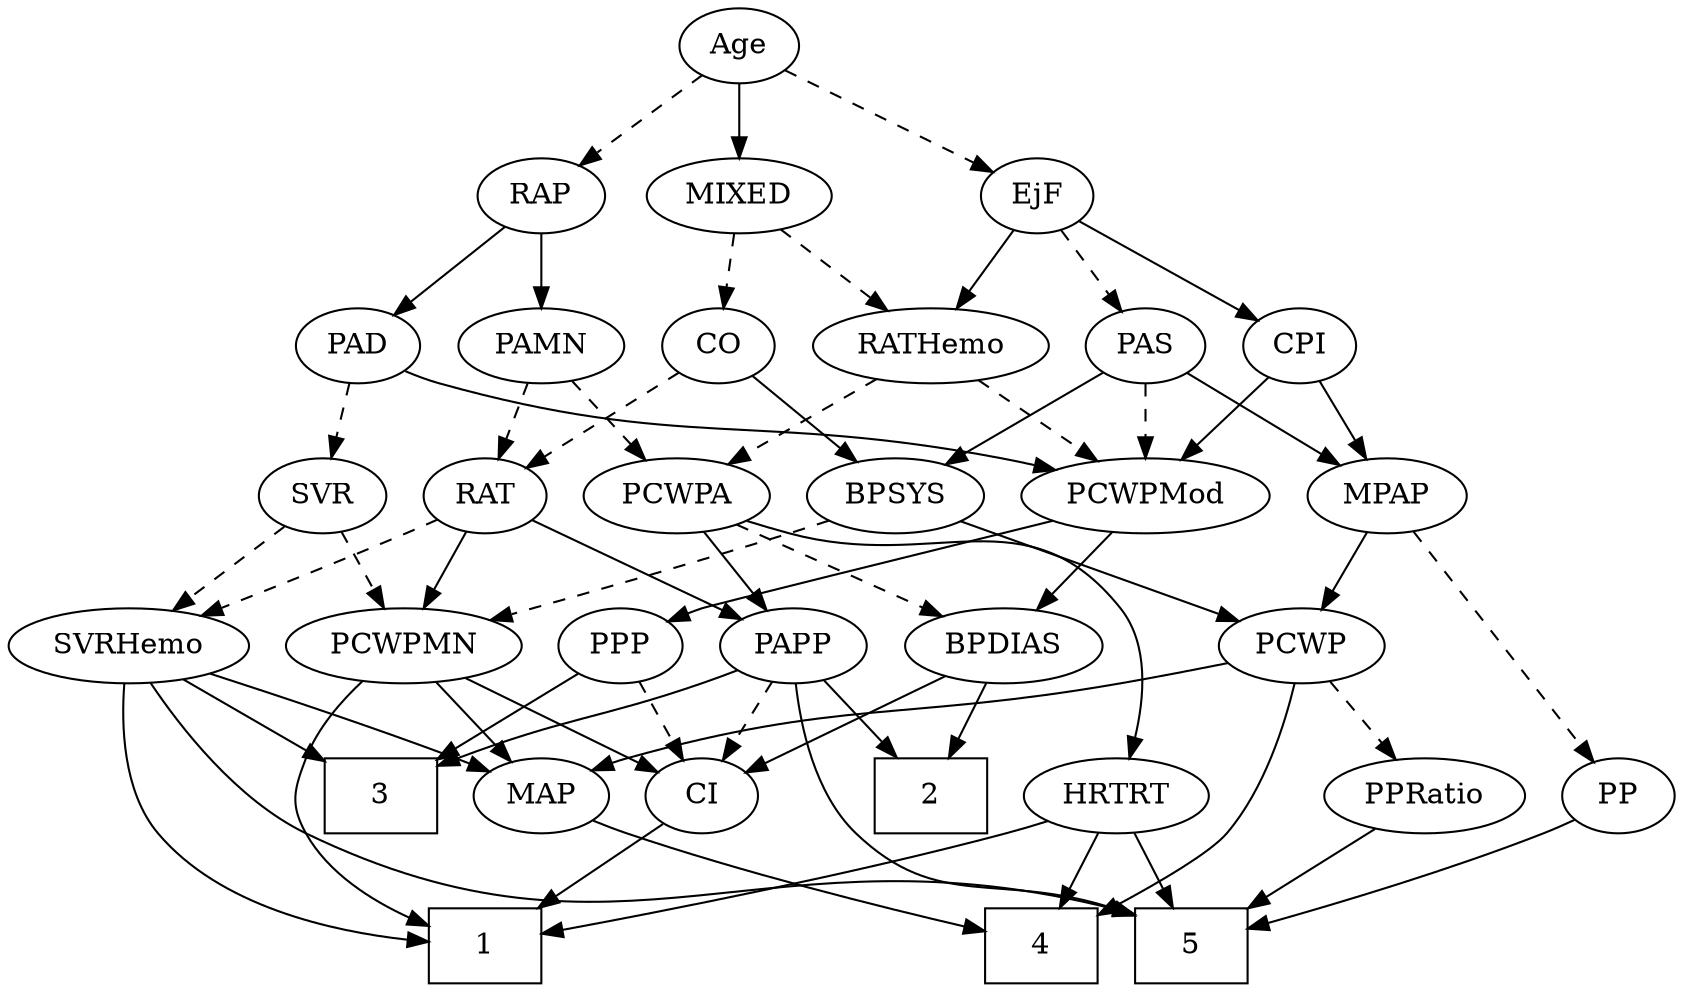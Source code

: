 strict digraph {
	graph [bb="0,0,750.05,468"];
	node [label="\N"];
	1	[height=0.5,
		pos="565,18",
		shape=box,
		width=0.75];
	2	[height=0.5,
		pos="333,90",
		shape=box,
		width=0.75];
	3	[height=0.5,
		pos="515,90",
		shape=box,
		width=0.75];
	4	[height=0.5,
		pos="284,18",
		shape=box,
		width=0.75];
	5	[height=0.5,
		pos="212,18",
		shape=box,
		width=0.75];
	Age	[height=0.5,
		pos="337,450",
		width=0.75];
	EjF	[height=0.5,
		pos="248,378",
		width=0.75];
	Age -> EjF	[pos="e,264.97,392.35 320.26,435.83 306.92,425.34 288.04,410.49 272.92,398.6",
		style=dashed];
	RAP	[height=0.5,
		pos="464,378",
		width=0.77632];
	Age -> RAP	[pos="e,443.55,390.27 357.12,437.91 377.99,426.41 410.84,408.3 434.61,395.2",
		style=dashed];
	MIXED	[height=0.5,
		pos="337,378",
		width=1.1193];
	Age -> MIXED	[pos="e,337,396.1 337,431.7 337,423.98 337,414.71 337,406.11",
		style=solid];
	PAS	[height=0.5,
		pos="202,306",
		width=0.75];
	EjF -> PAS	[pos="e,212.4,322.82 237.56,361.12 231.8,352.34 224.52,341.26 218.04,331.42",
		style=dashed];
	RATHemo	[height=0.5,
		pos="296,306",
		width=1.3721];
	EjF -> RATHemo	[pos="e,284.48,323.8 258.89,361.12 264.74,352.59 272.08,341.89 278.68,332.25",
		style=solid];
	CPI	[height=0.5,
		pos="130,306",
		width=0.75];
	EjF -> CPI	[pos="e,149.51,318.58 228.51,365.44 209.38,354.09 180,336.66 158.29,323.78",
		style=solid];
	PAD	[height=0.5,
		pos="464,306",
		width=0.79437];
	RAP -> PAD	[pos="e,464,324.1 464,359.7 464,351.98 464,342.71 464,334.11",
		style=solid];
	PAMN	[height=0.5,
		pos="547,306",
		width=1.011];
	RAP -> PAMN	[pos="e,529.2,322.01 480.4,363.17 492.06,353.34 507.95,339.93 521.29,328.69",
		style=solid];
	CO	[height=0.5,
		pos="390,306",
		width=0.75];
	MIXED -> CO	[pos="e,378.14,322.67 349.29,360.76 356.01,351.89 364.46,340.74 371.91,330.89",
		style=dashed];
	MIXED -> RATHemo	[pos="e,305.93,323.96 327.28,360.41 322.45,352.16 316.51,342.01 311.1,332.78",
		style=dashed];
	MPAP	[height=0.5,
		pos="130,234",
		width=0.97491];
	PP	[height=0.5,
		pos="27,90",
		width=0.75];
	MPAP -> PP	[pos="e,38.416,106.74 118.38,216.99 100.36,192.14 65.548,144.14 44.479,115.1",
		style=dashed];
	PCWP	[height=0.5,
		pos="180,162",
		width=0.97491];
	MPAP -> PCWP	[pos="e,168.47,179.15 141.6,216.76 147.84,208.02 155.68,197.05 162.64,187.31",
		style=solid];
	BPSYS	[height=0.5,
		pos="343,234",
		width=1.0471];
	PCWPMN	[height=0.5,
		pos="582,162",
		width=1.3902];
	BPSYS -> PCWPMN	[pos="e,544.26,173.98 371.57,221.98 377.31,219.9 383.32,217.81 389,216 447.76,197.29 463.59,196.54 523,180 526.76,178.95 530.66,177.86 \
534.57,176.75",
		style=dashed];
	BPSYS -> PCWP	[pos="e,206.02,174.18 315.72,221.28 288.16,209.45 245.46,191.11 215.33,178.17",
		style=solid];
	SVR	[height=0.5,
		pos="610,234",
		width=0.77632];
	PAD -> SVR	[pos="e,588.1,245.5 486.17,294.37 510.86,282.53 550.95,263.31 578.8,249.96",
		style=dashed];
	PCWPMod	[height=0.5,
		pos="235,234",
		width=1.4443];
	PAD -> PCWPMod	[pos="e,274.05,245.89 441.72,294.36 436.62,292.11 431.17,289.86 426,288 369.59,267.7 353.76,268.05 296,252 292.01,250.89 287.87,249.74 \
283.71,248.58",
		style=solid];
	CO -> BPSYS	[pos="e,353.95,251.31 379.33,289.12 373.53,280.47 366.21,269.58 359.67,259.83",
		style=solid];
	RAT	[height=0.5,
		pos="537,234",
		width=0.75827];
	CO -> RAT	[pos="e,515.6,245.19 411.38,294.82 436.41,282.9 478.08,263.06 506.51,249.52",
		style=dashed];
	PAS -> MPAP	[pos="e,145.8,250.36 187.43,290.83 177.61,281.29 164.46,268.5 153.21,257.57",
		style=solid];
	PAS -> BPSYS	[pos="e,317.93,247.44 223.11,294.52 245.79,283.26 282.17,265.2 308.91,251.92",
		style=solid];
	PAS -> PCWPMod	[pos="e,227.01,251.96 209.82,288.41 213.67,280.25 218.4,270.22 222.71,261.07",
		style=dashed];
	PAMN -> RAT	[pos="e,539.44,252.1 544.53,287.7 543.43,279.98 542.1,270.71 540.87,262.11",
		style=dashed];
	PCWPA	[height=0.5,
		pos="440,234",
		width=1.1555];
	PAMN -> PCWPA	[pos="e,462.2,249.52 525.86,291.17 510.2,280.92 488.61,266.8 471,255.28",
		style=dashed];
	RATHemo -> PCWPMod	[pos="e,249.35,251.47 281.54,288.41 273.95,279.69 264.49,268.85 256.1,259.21",
		style=dashed];
	RATHemo -> PCWPA	[pos="e,413.07,248.09 324.45,291.17 347.27,280.08 379.44,264.44 404.05,252.48",
		style=dashed];
	CPI -> MPAP	[pos="e,130,252.1 130,287.7 130,279.98 130,270.71 130,262.11",
		style=solid];
	CPI -> PCWPMod	[pos="e,211.99,250.34 148.77,292.49 163.98,282.35 185.74,267.84 203.59,255.94",
		style=solid];
	RAT -> PCWPMN	[pos="e,571.2,179.8 547.21,217.12 552.69,208.59 559.57,197.89 565.77,188.25",
		style=solid];
	SVRHemo	[height=0.5,
		pos="700,162",
		width=1.3902];
	RAT -> SVRHemo	[pos="e,667.99,175.88 558.63,222.59 563.35,220.37 568.33,218.08 573,216 601.33,203.41 633.58,189.96 658.48,179.76",
		style=dashed];
	PAPP	[height=0.5,
		pos="410,162",
		width=0.88464];
	RAT -> PAPP	[pos="e,432.06,175.16 516.6,221.75 496.17,210.49 464.48,193.03 440.95,180.06",
		style=solid];
	SVR -> PCWPMN	[pos="e,588.78,179.96 603.36,216.41 600.13,208.34 596.17,198.43 592.54,189.35",
		style=dashed];
	SVR -> SVRHemo	[pos="e,679.87,178.65 627.35,219.5 639.91,209.74 657.15,196.33 671.68,185.02",
		style=dashed];
	BPDIAS	[height=0.5,
		pos="318,162",
		width=1.1735];
	PCWPMod -> BPDIAS	[pos="e,299.81,178.34 253.83,217.12 265.13,207.59 279.67,195.33 292.04,184.89",
		style=solid];
	PPP	[height=0.5,
		pos="487,162",
		width=0.75];
	PCWPMod -> PPP	[pos="e,466.37,173.66 273.66,221.95 281.06,219.92 288.76,217.85 296,216 364.52,198.5 384.2,203.23 451,180 452.91,179.34 454.85,178.6 456.8,\
177.82",
		style=solid];
	PCWPA -> BPDIAS	[pos="e,342.05,176.8 415.9,219.17 397.27,208.48 371.28,193.57 350.76,181.8",
		style=dashed];
	PCWPA -> PAPP	[pos="e,417.2,179.79 432.74,216.05 429.27,207.97 425.05,198.12 421.19,189.11",
		style=solid];
	HRTRT	[height=0.5,
		pos="248,90",
		width=1.1013];
	PCWPA -> HRTRT	[pos="e,246.8,108.07 408.59,222.09 402.44,220.02 396.03,217.91 390,216 335.69,198.83 305.75,221.75 267,180 251.67,163.49 247.53,137.76 \
246.86,118.2",
		style=solid];
	PCWPMN -> 1	[pos="e,592.24,32.991 602.37,145.48 613.09,135.98 625.2,122.82 631,108 636.83,93.101 637.92,86.427 631,72 624.51,58.458 612.68,47.282 \
600.81,38.741",
		style=solid];
	MAP	[height=0.5,
		pos="591,90",
		width=0.84854];
	PCWPMN -> MAP	[pos="e,588.8,108.1 584.22,143.7 585.22,135.98 586.41,126.71 587.51,118.11",
		style=solid];
	CI	[height=0.5,
		pos="443,90",
		width=0.75];
	PCWPMN -> CI	[pos="e,463.95,101.55 554.21,147 530.7,135.17 497.11,118.25 473,106.11",
		style=solid];
	SVRHemo -> 1	[pos="e,592.38,32.496 692.79,144.05 684.05,124.91 667.84,93.622 647,72 633.82,58.33 616.48,46.475 601.13,37.465",
		style=solid];
	SVRHemo -> 3	[pos="e,542.39,104.28 664.1,149.35 635.7,139.88 594.93,125.75 551.66,108.1",
		style=solid];
	SVRHemo -> 5	[pos="e,239.14,33.013 688.28,144.47 670.73,119.94 638.84,76.308 631,72 484.09,-8.7374 415.59,77.674 249.2,35.677",
		style=solid];
	SVRHemo -> MAP	[pos="e,611.05,103.88 676.62,145.98 660,135.31 637.57,120.91 619.84,109.52",
		style=solid];
	BPDIAS -> 2	[pos="e,329.3,108.28 321.63,144.05 323.3,136.26 325.32,126.82 327.2,118.08",
		style=solid];
	BPDIAS -> CI	[pos="e,422.89,102.26 342.7,147.17 363.24,135.67 392.51,119.27 414.14,107.16",
		style=solid];
	MAP -> 4	[pos="e,311.36,22.532 567.61,78.11 562.23,75.873 556.48,73.689 551,72 470.93,47.327 373.71,31.409 321.5,23.953",
		style=solid];
	PP -> 5	[pos="e,184.78,27.778 48.164,78.578 52.999,76.317 58.144,74.004 63,72 100.62,56.471 144.64,41.155 175.02,31.012",
		style=solid];
	PPP -> 3	[pos="e,508.02,108.45 493.64,144.41 496.82,136.45 500.71,126.72 504.3,117.76",
		style=solid];
	PPP -> CI	[pos="e,452.94,106.82 477.02,145.12 471.5,136.34 464.54,125.26 458.35,115.42",
		style=dashed];
	PPRatio	[height=0.5,
		pos="112,90",
		width=1.1013];
	PPRatio -> 5	[pos="e,187.42,36.204 132.72,74.496 146.14,65.103 163.9,52.668 179.21,41.951",
		style=solid];
	PCWP -> 4	[pos="e,256.64,33.01 179.81,143.7 180.42,124.52 183.94,93.47 199,72 205.54,62.679 227.63,49.027 247.65,37.913",
		style=solid];
	PCWP -> MAP	[pos="e,568.12,102 211.73,154.27 228.17,150.92 248.61,146.96 267,144 392.62,123.79 428.18,141.2 551,108 553.49,107.33 556.02,106.53 558.54,\
105.66",
		style=solid];
	PCWP -> PPRatio	[pos="e,127.52,106.98 164.91,145.46 156.05,136.35 144.69,124.65 134.76,114.43",
		style=dashed];
	CI -> 1	[pos="e,537.84,34.582 462.87,77.597 480.72,67.36 507.34,52.081 528.94,39.692",
		style=solid];
	PAPP -> 2	[pos="e,351.74,108.04 393.67,146.15 383.7,137.09 370.72,125.29 359.32,114.93",
		style=solid];
	PAPP -> 3	[pos="e,489.38,108.08 429.75,147.83 444.12,138.26 463.93,125.05 480.84,113.77",
		style=solid];
	PAPP -> 5	[pos="e,239.33,32.432 406.63,144.03 401.76,123.97 390.85,90.942 369,72 328.92,37.261 303.32,53.936 249.05,35.923",
		style=solid];
	PAPP -> CI	[pos="e,435.24,107.47 417.82,144.41 421.72,136.13 426.54,125.92 430.9,116.66",
		style=dashed];
	HRTRT -> 1	[pos="e,537.7,23.113 277.59,77.994 283.95,75.84 290.66,73.719 297,72 378.16,50.01 475.44,33.059 527.59,24.714",
		style=solid];
	HRTRT -> 4	[pos="e,275.03,36.447 256.53,72.411 260.67,64.369 265.74,54.515 270.39,45.47",
		style=solid];
	HRTRT -> 5	[pos="e,220.97,36.447 239.47,72.411 235.33,64.369 230.26,54.515 225.61,45.47",
		style=solid];
}
